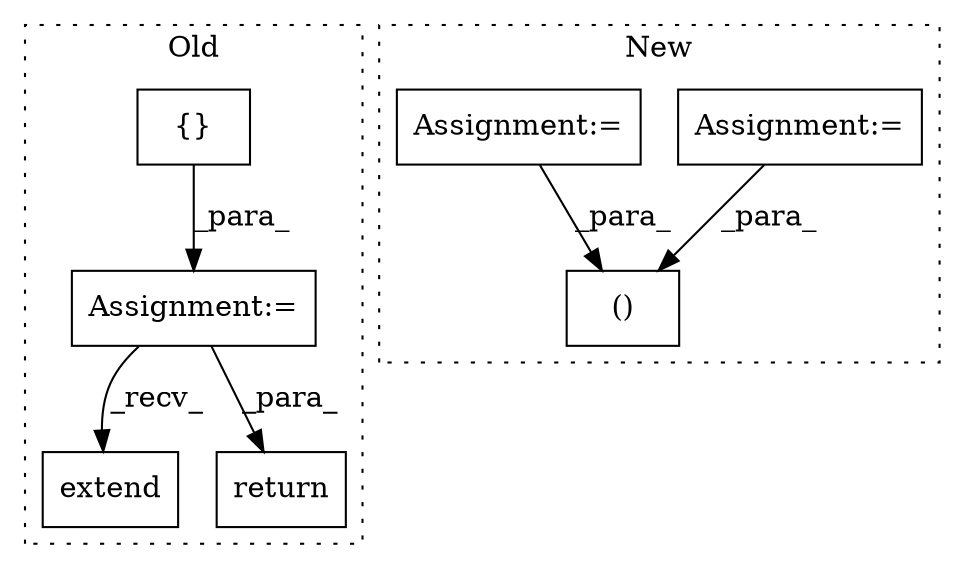digraph G {
subgraph cluster0 {
1 [label="extend" a="32" s="862,878" l="7,1" shape="box"];
3 [label="Assignment:=" a="7" s="824" l="1" shape="box"];
4 [label="{}" a="4" s="834,842" l="1,1" shape="box"];
7 [label="return" a="41" s="980" l="14" shape="box"];
label = "Old";
style="dotted";
}
subgraph cluster1 {
2 [label="()" a="106" s="997" l="22" shape="box"];
5 [label="Assignment:=" a="7" s="951" l="1" shape="box"];
6 [label="Assignment:=" a="7" s="868" l="1" shape="box"];
label = "New";
style="dotted";
}
3 -> 7 [label="_para_"];
3 -> 1 [label="_recv_"];
4 -> 3 [label="_para_"];
5 -> 2 [label="_para_"];
6 -> 2 [label="_para_"];
}